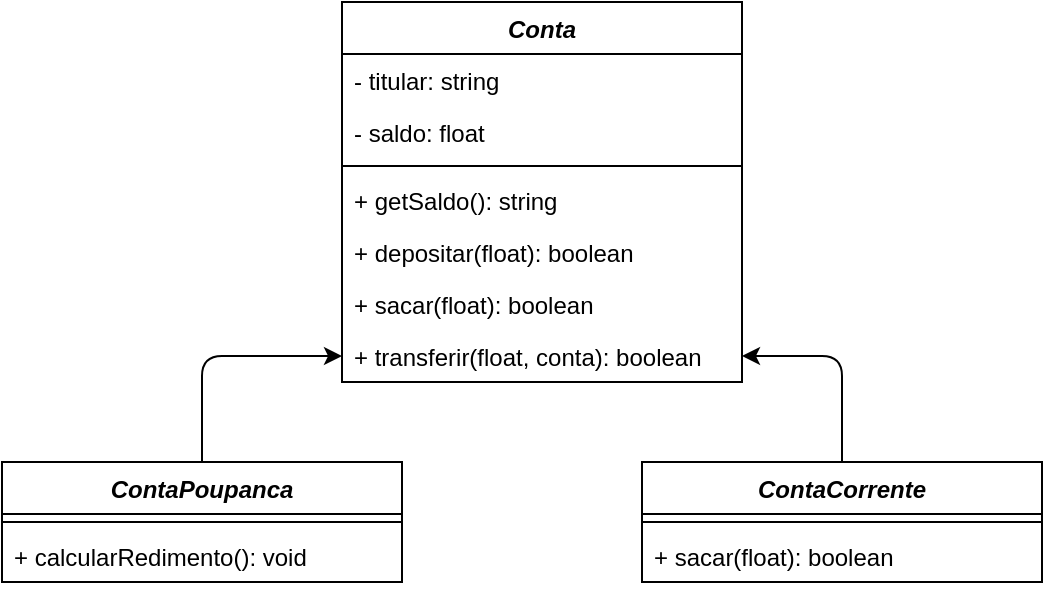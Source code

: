 <mxfile>
    <diagram id="vbD8QJ9BLNmGea426LeW" name="Página-2">
        <mxGraphModel dx="520" dy="745" grid="1" gridSize="10" guides="1" tooltips="1" connect="1" arrows="1" fold="1" page="1" pageScale="1" pageWidth="850" pageHeight="1100" math="0" shadow="0">
            <root>
                <mxCell id="0"/>
                <mxCell id="1" parent="0"/>
                <mxCell id="xSaXycWHh_6uKWnQSXhg-15" value="Conta" style="swimlane;fontStyle=3;align=center;verticalAlign=top;childLayout=stackLayout;horizontal=1;startSize=26;horizontalStack=0;resizeParent=1;resizeLast=0;collapsible=1;marginBottom=0;rounded=0;shadow=0;strokeWidth=1;" vertex="1" parent="1">
                    <mxGeometry x="200" y="50" width="200" height="190" as="geometry">
                        <mxRectangle x="230" y="140" width="160" height="26" as="alternateBounds"/>
                    </mxGeometry>
                </mxCell>
                <mxCell id="xSaXycWHh_6uKWnQSXhg-16" value="- titular: string" style="text;align=left;verticalAlign=top;spacingLeft=4;spacingRight=4;overflow=hidden;rotatable=0;points=[[0,0.5],[1,0.5]];portConstraint=eastwest;" vertex="1" parent="xSaXycWHh_6uKWnQSXhg-15">
                    <mxGeometry y="26" width="200" height="26" as="geometry"/>
                </mxCell>
                <mxCell id="xSaXycWHh_6uKWnQSXhg-17" value="- saldo: float" style="text;align=left;verticalAlign=top;spacingLeft=4;spacingRight=4;overflow=hidden;rotatable=0;points=[[0,0.5],[1,0.5]];portConstraint=eastwest;rounded=0;shadow=0;html=0;" vertex="1" parent="xSaXycWHh_6uKWnQSXhg-15">
                    <mxGeometry y="52" width="200" height="26" as="geometry"/>
                </mxCell>
                <mxCell id="xSaXycWHh_6uKWnQSXhg-19" value="" style="line;html=1;strokeWidth=1;align=left;verticalAlign=middle;spacingTop=-1;spacingLeft=3;spacingRight=3;rotatable=0;labelPosition=right;points=[];portConstraint=eastwest;" vertex="1" parent="xSaXycWHh_6uKWnQSXhg-15">
                    <mxGeometry y="78" width="200" height="8" as="geometry"/>
                </mxCell>
                <mxCell id="xSaXycWHh_6uKWnQSXhg-20" value="+ getSaldo(): string" style="text;align=left;verticalAlign=top;spacingLeft=4;spacingRight=4;overflow=hidden;rotatable=0;points=[[0,0.5],[1,0.5]];portConstraint=eastwest;" vertex="1" parent="xSaXycWHh_6uKWnQSXhg-15">
                    <mxGeometry y="86" width="200" height="26" as="geometry"/>
                </mxCell>
                <mxCell id="xSaXycWHh_6uKWnQSXhg-21" value="+ depositar(float): boolean" style="text;align=left;verticalAlign=top;spacingLeft=4;spacingRight=4;overflow=hidden;rotatable=0;points=[[0,0.5],[1,0.5]];portConstraint=eastwest;" vertex="1" parent="xSaXycWHh_6uKWnQSXhg-15">
                    <mxGeometry y="112" width="200" height="26" as="geometry"/>
                </mxCell>
                <mxCell id="xSaXycWHh_6uKWnQSXhg-22" value="+ sacar(float): boolean" style="text;align=left;verticalAlign=top;spacingLeft=4;spacingRight=4;overflow=hidden;rotatable=0;points=[[0,0.5],[1,0.5]];portConstraint=eastwest;" vertex="1" parent="xSaXycWHh_6uKWnQSXhg-15">
                    <mxGeometry y="138" width="200" height="26" as="geometry"/>
                </mxCell>
                <mxCell id="xSaXycWHh_6uKWnQSXhg-23" value="+ transferir(float, conta): boolean" style="text;align=left;verticalAlign=top;spacingLeft=4;spacingRight=4;overflow=hidden;rotatable=0;points=[[0,0.5],[1,0.5]];portConstraint=eastwest;" vertex="1" parent="xSaXycWHh_6uKWnQSXhg-15">
                    <mxGeometry y="164" width="200" height="26" as="geometry"/>
                </mxCell>
                <mxCell id="hHX21988EzLsjZAO6rhL-12" style="edgeStyle=none;html=1;exitX=0.5;exitY=0;exitDx=0;exitDy=0;entryX=0;entryY=0.5;entryDx=0;entryDy=0;" edge="1" parent="1" source="hHX21988EzLsjZAO6rhL-1" target="xSaXycWHh_6uKWnQSXhg-23">
                    <mxGeometry relative="1" as="geometry">
                        <Array as="points">
                            <mxPoint x="130" y="227"/>
                        </Array>
                    </mxGeometry>
                </mxCell>
                <mxCell id="hHX21988EzLsjZAO6rhL-1" value="ContaPoupanca" style="swimlane;fontStyle=3;align=center;verticalAlign=top;childLayout=stackLayout;horizontal=1;startSize=26;horizontalStack=0;resizeParent=1;resizeLast=0;collapsible=1;marginBottom=0;rounded=0;shadow=0;strokeWidth=1;" vertex="1" parent="1">
                    <mxGeometry x="30" y="280" width="200" height="60" as="geometry">
                        <mxRectangle x="230" y="140" width="160" height="26" as="alternateBounds"/>
                    </mxGeometry>
                </mxCell>
                <mxCell id="hHX21988EzLsjZAO6rhL-4" value="" style="line;html=1;strokeWidth=1;align=left;verticalAlign=middle;spacingTop=-1;spacingLeft=3;spacingRight=3;rotatable=0;labelPosition=right;points=[];portConstraint=eastwest;" vertex="1" parent="hHX21988EzLsjZAO6rhL-1">
                    <mxGeometry y="26" width="200" height="8" as="geometry"/>
                </mxCell>
                <mxCell id="hHX21988EzLsjZAO6rhL-9" value="+ calcularRedimento(): void" style="text;align=left;verticalAlign=top;spacingLeft=4;spacingRight=4;overflow=hidden;rotatable=0;points=[[0,0.5],[1,0.5]];portConstraint=eastwest;" vertex="1" parent="hHX21988EzLsjZAO6rhL-1">
                    <mxGeometry y="34" width="200" height="26" as="geometry"/>
                </mxCell>
                <mxCell id="hHX21988EzLsjZAO6rhL-13" style="edgeStyle=none;html=1;exitX=0.5;exitY=0;exitDx=0;exitDy=0;entryX=1;entryY=0.5;entryDx=0;entryDy=0;" edge="1" parent="1" source="hHX21988EzLsjZAO6rhL-14" target="xSaXycWHh_6uKWnQSXhg-23">
                    <mxGeometry relative="1" as="geometry">
                        <mxPoint x="520" y="227" as="targetPoint"/>
                        <Array as="points">
                            <mxPoint x="450" y="227"/>
                        </Array>
                    </mxGeometry>
                </mxCell>
                <mxCell id="hHX21988EzLsjZAO6rhL-14" value="ContaCorrente" style="swimlane;fontStyle=3;align=center;verticalAlign=top;childLayout=stackLayout;horizontal=1;startSize=26;horizontalStack=0;resizeParent=1;resizeLast=0;collapsible=1;marginBottom=0;rounded=0;shadow=0;strokeWidth=1;" vertex="1" parent="1">
                    <mxGeometry x="350" y="280" width="200" height="60" as="geometry">
                        <mxRectangle x="230" y="140" width="160" height="26" as="alternateBounds"/>
                    </mxGeometry>
                </mxCell>
                <mxCell id="hHX21988EzLsjZAO6rhL-15" value="" style="line;html=1;strokeWidth=1;align=left;verticalAlign=middle;spacingTop=-1;spacingLeft=3;spacingRight=3;rotatable=0;labelPosition=right;points=[];portConstraint=eastwest;" vertex="1" parent="hHX21988EzLsjZAO6rhL-14">
                    <mxGeometry y="26" width="200" height="8" as="geometry"/>
                </mxCell>
                <mxCell id="hHX21988EzLsjZAO6rhL-16" value="+ sacar(float): boolean" style="text;align=left;verticalAlign=top;spacingLeft=4;spacingRight=4;overflow=hidden;rotatable=0;points=[[0,0.5],[1,0.5]];portConstraint=eastwest;" vertex="1" parent="hHX21988EzLsjZAO6rhL-14">
                    <mxGeometry y="34" width="200" height="26" as="geometry"/>
                </mxCell>
            </root>
        </mxGraphModel>
    </diagram>
</mxfile>